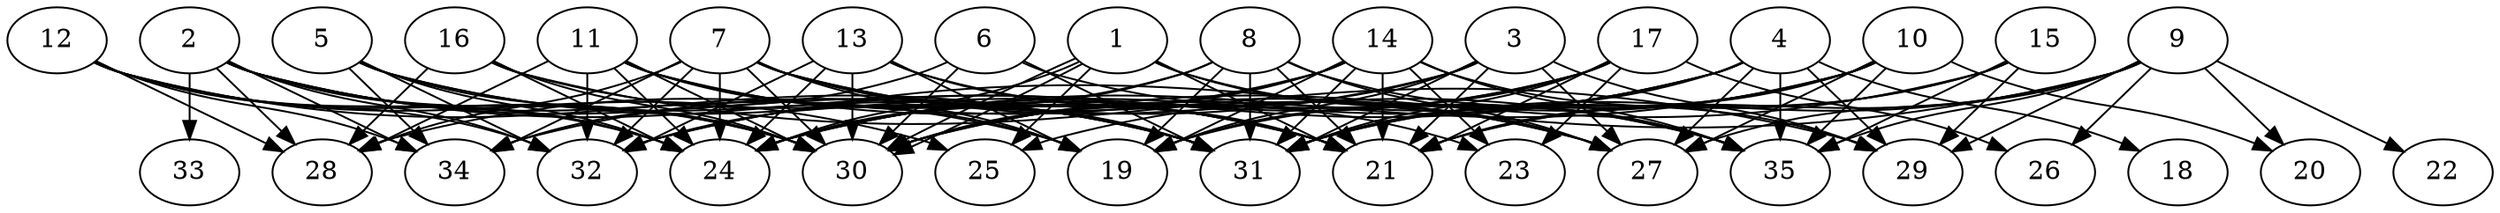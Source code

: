 // DAG automatically generated by daggen at Thu Oct  3 14:05:36 2019
// ./daggen --dot -n 35 --ccr 0.4 --fat 0.9 --regular 0.5 --density 0.9 --mindata 5242880 --maxdata 52428800 
digraph G {
  1 [size="90595840", alpha="0.04", expect_size="36238336"] 
  1 -> 21 [size ="36238336"]
  1 -> 24 [size ="36238336"]
  1 -> 25 [size ="36238336"]
  1 -> 27 [size ="36238336"]
  1 -> 30 [size ="36238336"]
  1 -> 30 [size ="36238336"]
  1 -> 35 [size ="36238336"]
  2 [size="123409920", alpha="0.04", expect_size="49363968"] 
  2 -> 19 [size ="49363968"]
  2 -> 21 [size ="49363968"]
  2 -> 24 [size ="49363968"]
  2 -> 28 [size ="49363968"]
  2 -> 30 [size ="49363968"]
  2 -> 31 [size ="49363968"]
  2 -> 32 [size ="49363968"]
  2 -> 33 [size ="49363968"]
  2 -> 34 [size ="49363968"]
  3 [size="127083520", alpha="0.20", expect_size="50833408"] 
  3 -> 19 [size ="50833408"]
  3 -> 21 [size ="50833408"]
  3 -> 27 [size ="50833408"]
  3 -> 29 [size ="50833408"]
  3 -> 30 [size ="50833408"]
  3 -> 31 [size ="50833408"]
  3 -> 34 [size ="50833408"]
  4 [size="89341440", alpha="0.17", expect_size="35736576"] 
  4 -> 18 [size ="35736576"]
  4 -> 24 [size ="35736576"]
  4 -> 27 [size ="35736576"]
  4 -> 29 [size ="35736576"]
  4 -> 30 [size ="35736576"]
  4 -> 31 [size ="35736576"]
  4 -> 32 [size ="35736576"]
  4 -> 35 [size ="35736576"]
  5 [size="74040320", alpha="0.16", expect_size="29616128"] 
  5 -> 21 [size ="29616128"]
  5 -> 24 [size ="29616128"]
  5 -> 30 [size ="29616128"]
  5 -> 31 [size ="29616128"]
  5 -> 32 [size ="29616128"]
  5 -> 34 [size ="29616128"]
  6 [size="102289920", alpha="0.15", expect_size="40915968"] 
  6 -> 30 [size ="40915968"]
  6 -> 31 [size ="40915968"]
  6 -> 34 [size ="40915968"]
  6 -> 35 [size ="40915968"]
  7 [size="114951680", alpha="0.11", expect_size="45980672"] 
  7 -> 19 [size ="45980672"]
  7 -> 21 [size ="45980672"]
  7 -> 24 [size ="45980672"]
  7 -> 27 [size ="45980672"]
  7 -> 28 [size ="45980672"]
  7 -> 30 [size ="45980672"]
  7 -> 31 [size ="45980672"]
  7 -> 32 [size ="45980672"]
  7 -> 34 [size ="45980672"]
  7 -> 35 [size ="45980672"]
  8 [size="55549440", alpha="0.08", expect_size="22219776"] 
  8 -> 19 [size ="22219776"]
  8 -> 21 [size ="22219776"]
  8 -> 24 [size ="22219776"]
  8 -> 27 [size ="22219776"]
  8 -> 31 [size ="22219776"]
  8 -> 32 [size ="22219776"]
  8 -> 35 [size ="22219776"]
  9 [size="90810880", alpha="0.01", expect_size="36324352"] 
  9 -> 20 [size ="36324352"]
  9 -> 21 [size ="36324352"]
  9 -> 22 [size ="36324352"]
  9 -> 26 [size ="36324352"]
  9 -> 27 [size ="36324352"]
  9 -> 29 [size ="36324352"]
  9 -> 31 [size ="36324352"]
  9 -> 32 [size ="36324352"]
  9 -> 35 [size ="36324352"]
  10 [size="119692800", alpha="0.06", expect_size="47877120"] 
  10 -> 19 [size ="47877120"]
  10 -> 20 [size ="47877120"]
  10 -> 21 [size ="47877120"]
  10 -> 24 [size ="47877120"]
  10 -> 25 [size ="47877120"]
  10 -> 27 [size ="47877120"]
  10 -> 31 [size ="47877120"]
  10 -> 35 [size ="47877120"]
  11 [size="52733440", alpha="0.02", expect_size="21093376"] 
  11 -> 19 [size ="21093376"]
  11 -> 21 [size ="21093376"]
  11 -> 24 [size ="21093376"]
  11 -> 27 [size ="21093376"]
  11 -> 28 [size ="21093376"]
  11 -> 30 [size ="21093376"]
  11 -> 31 [size ="21093376"]
  11 -> 32 [size ="21093376"]
  12 [size="76172800", alpha="0.20", expect_size="30469120"] 
  12 -> 24 [size ="30469120"]
  12 -> 25 [size ="30469120"]
  12 -> 28 [size ="30469120"]
  12 -> 30 [size ="30469120"]
  12 -> 31 [size ="30469120"]
  12 -> 32 [size ="30469120"]
  12 -> 34 [size ="30469120"]
  13 [size="97269760", alpha="0.11", expect_size="38907904"] 
  13 -> 19 [size ="38907904"]
  13 -> 21 [size ="38907904"]
  13 -> 23 [size ="38907904"]
  13 -> 24 [size ="38907904"]
  13 -> 30 [size ="38907904"]
  13 -> 32 [size ="38907904"]
  14 [size="95444480", alpha="0.14", expect_size="38177792"] 
  14 -> 19 [size ="38177792"]
  14 -> 21 [size ="38177792"]
  14 -> 23 [size ="38177792"]
  14 -> 24 [size ="38177792"]
  14 -> 28 [size ="38177792"]
  14 -> 29 [size ="38177792"]
  14 -> 30 [size ="38177792"]
  14 -> 31 [size ="38177792"]
  14 -> 35 [size ="38177792"]
  15 [size="77757440", alpha="0.19", expect_size="31102976"] 
  15 -> 21 [size ="31102976"]
  15 -> 29 [size ="31102976"]
  15 -> 30 [size ="31102976"]
  15 -> 31 [size ="31102976"]
  15 -> 35 [size ="31102976"]
  16 [size="54663680", alpha="0.06", expect_size="21865472"] 
  16 -> 24 [size ="21865472"]
  16 -> 28 [size ="21865472"]
  16 -> 29 [size ="21865472"]
  16 -> 30 [size ="21865472"]
  16 -> 31 [size ="21865472"]
  17 [size="25088000", alpha="0.20", expect_size="10035200"] 
  17 -> 19 [size ="10035200"]
  17 -> 21 [size ="10035200"]
  17 -> 23 [size ="10035200"]
  17 -> 24 [size ="10035200"]
  17 -> 26 [size ="10035200"]
  17 -> 30 [size ="10035200"]
  17 -> 31 [size ="10035200"]
  18 [size="92218880", alpha="0.12", expect_size="36887552"] 
  19 [size="20172800", alpha="0.01", expect_size="8069120"] 
  20 [size="28177920", alpha="0.11", expect_size="11271168"] 
  21 [size="65287680", alpha="0.15", expect_size="26115072"] 
  22 [size="75860480", alpha="0.17", expect_size="30344192"] 
  23 [size="75543040", alpha="0.19", expect_size="30217216"] 
  24 [size="23708160", alpha="0.13", expect_size="9483264"] 
  25 [size="107409920", alpha="0.18", expect_size="42963968"] 
  26 [size="100784640", alpha="0.18", expect_size="40313856"] 
  27 [size="16524800", alpha="0.15", expect_size="6609920"] 
  28 [size="14021120", alpha="0.20", expect_size="5608448"] 
  29 [size="86958080", alpha="0.18", expect_size="34783232"] 
  30 [size="90680320", alpha="0.13", expect_size="36272128"] 
  31 [size="38251520", alpha="0.16", expect_size="15300608"] 
  32 [size="125132800", alpha="0.09", expect_size="50053120"] 
  33 [size="107729920", alpha="0.16", expect_size="43091968"] 
  34 [size="100021760", alpha="0.18", expect_size="40008704"] 
  35 [size="60280320", alpha="0.10", expect_size="24112128"] 
}
